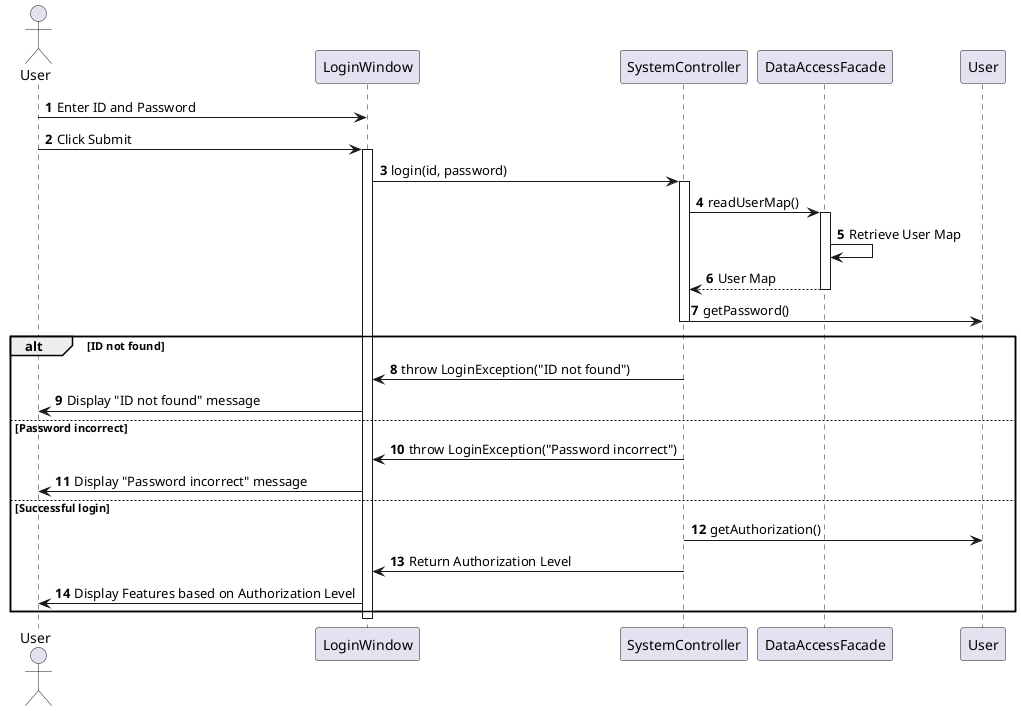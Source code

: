 @startuml
autonumber
actor User
participant "LoginWindow" as LW
participant "SystemController" as SC
participant "DataAccessFacade" as DAF
participant "User" as U

User -> LW: Enter ID and Password
User -> LW: Click Submit
activate LW

LW -> SC: login(id, password)
activate SC

SC -> DAF: readUserMap()
activate DAF

DAF -> DAF: Retrieve User Map
return User Map

deactivate DAF

SC -> U: getPassword()
deactivate SC

alt ID not found
  SC -> LW: throw LoginException("ID not found")
  LW -> User: Display "ID not found" message
else Password incorrect
  SC -> LW: throw LoginException("Password incorrect")
  LW -> User: Display "Password incorrect" message
else Successful login
  SC -> U: getAuthorization()
  SC -> LW: Return Authorization Level
  LW -> User: Display Features based on Authorization Level
end

deactivate LW
@enduml